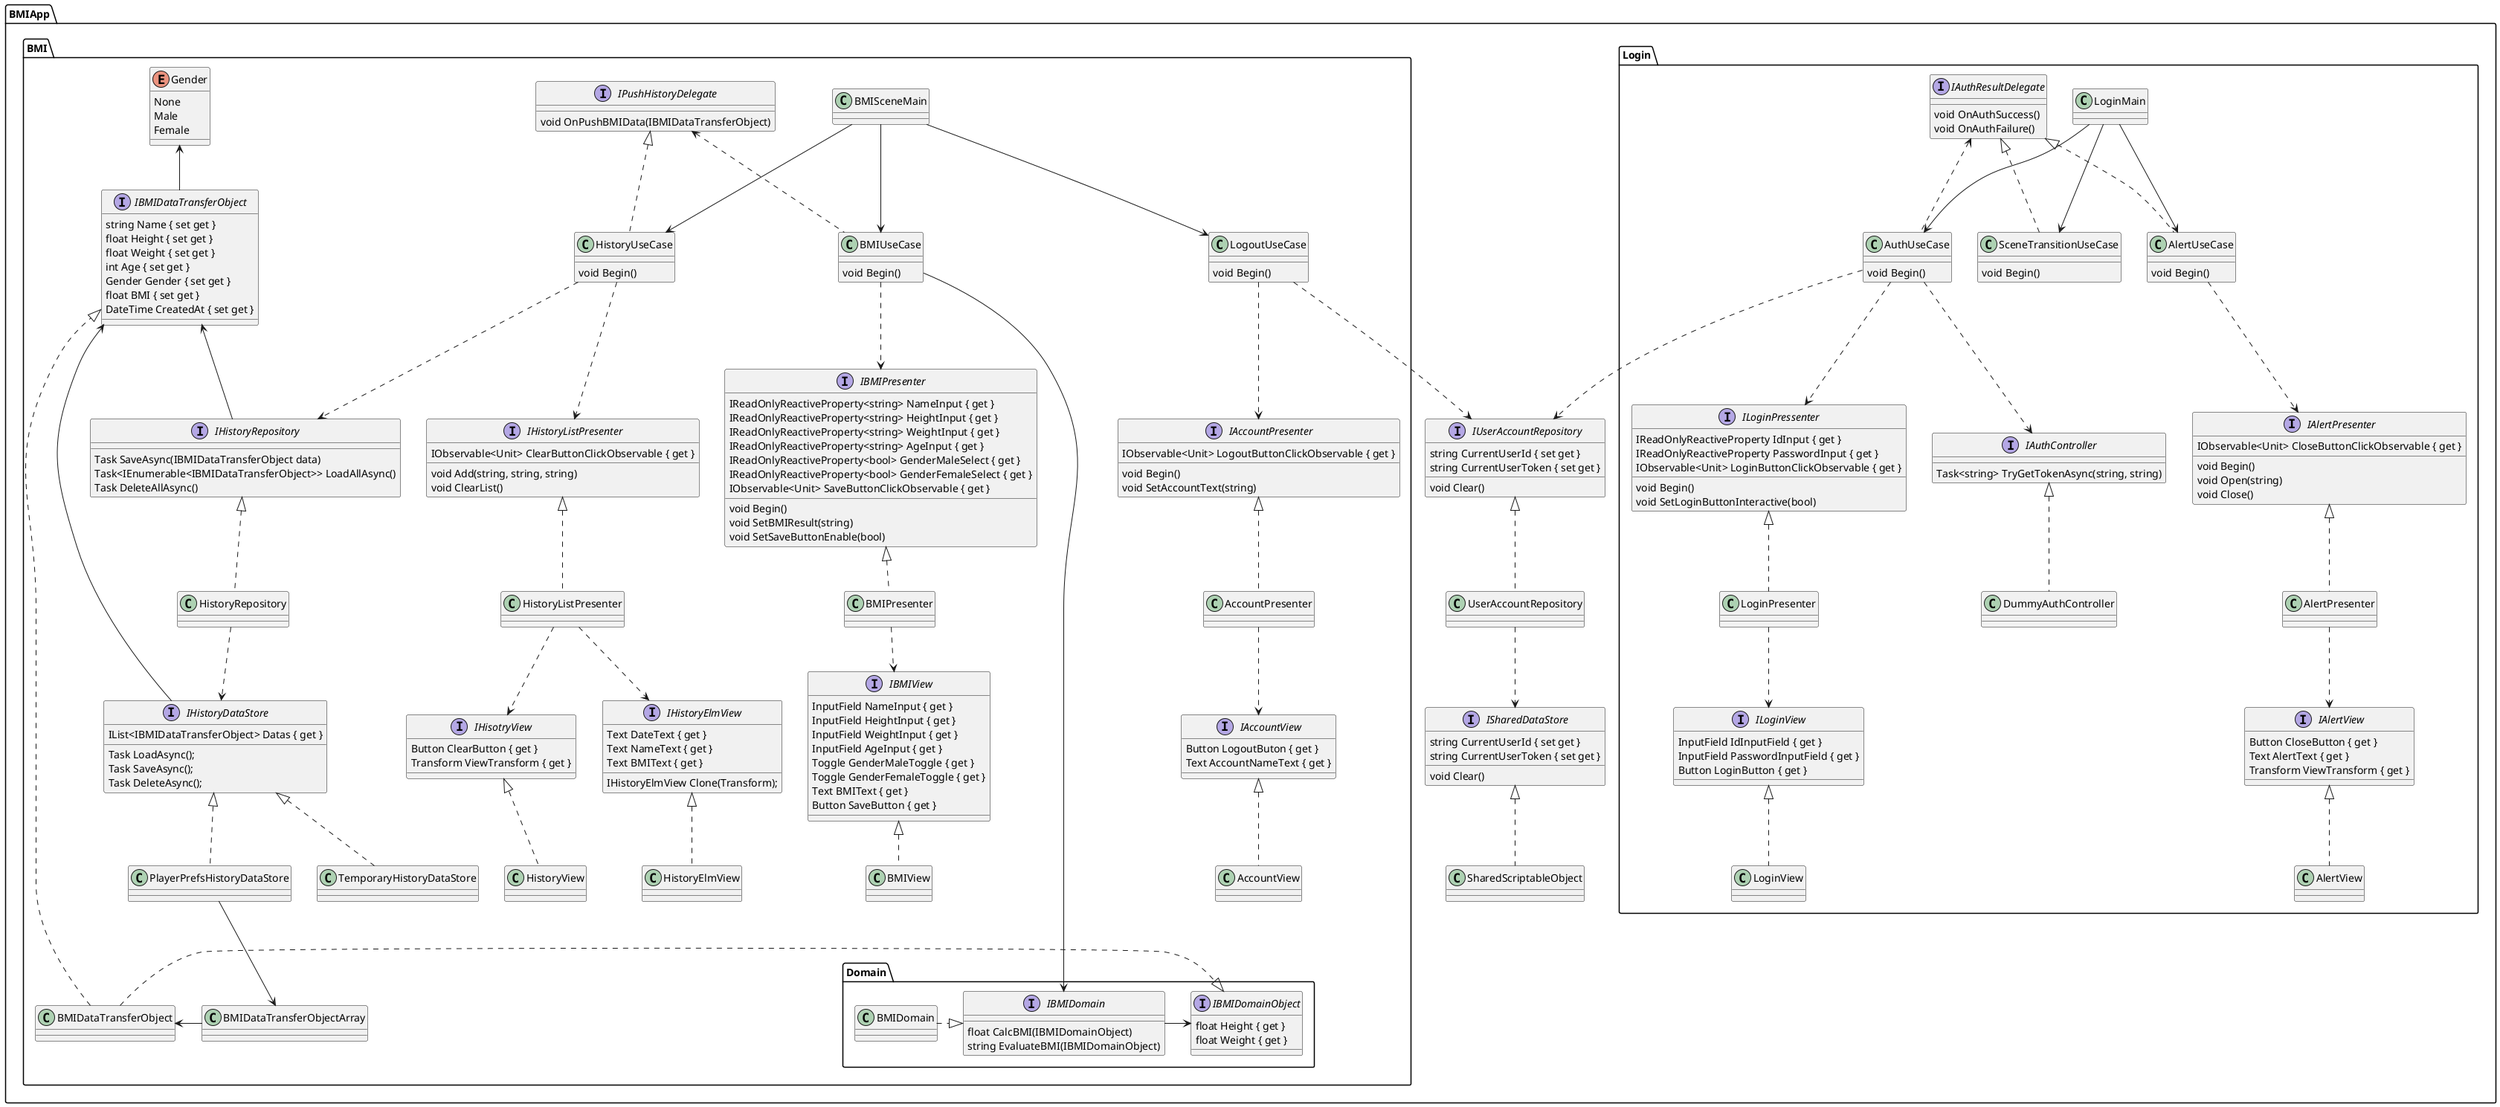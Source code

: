@startuml BMIAppArchitecture

package BMIApp {
    /'
    package CleanArchitecture {
        interface ISceneMain
        interface IUseCase {
            void Begin()
        }
        interface IPresenter
        interface IVew
        interface IRepostiroy
        interface IDataStore
        interface IController
        interface IEntity
    }
    '/
    package Login {
        class LoginMain
        class AuthUseCase {
            void Begin()
        }
        class AlertUseCase {
            void Begin()
        }
        class SceneTransitionUseCase {
            void Begin()
        }
        interface IAuthResultDelegate {
            void OnAuthSuccess()
            void OnAuthFailure()
        }
        interface IAuthController {
            Task<string> TryGetTokenAsync(string, string)
        }
        class DummyAuthController
        interface ILoginPressenter {
            IReadOnlyReactiveProperty IdInput { get }
            IReadOnlyReactiveProperty PasswordInput { get }
            IObservable<Unit> LoginButtonClickObservable { get }
            void Begin()
            void SetLoginButtonInteractive(bool)
        }
        class LoginPresenter
        interface ILoginView {
            InputField IdInputField { get }
            InputField PasswordInputField { get }
            Button LoginButton { get }
        }
        class LoginView
        interface IAlertPresenter {
            IObservable<Unit> CloseButtonClickObservable { get }
            void Begin()
            void Open(string)
            void Close()
        }
        class AlertPresenter
        interface IAlertView {
            Button CloseButton { get }
            Text AlertText { get }
            Transform ViewTransform { get }
        }
        class AlertView
    }
    package BMI {
        class BMISceneMain
        class BMIUseCase {
            void Begin()
        }
        class HistoryUseCase {
            void Begin()
        }
        class LogoutUseCase {
            void Begin()
        }
        interface IPushHistoryDelegate {
            void OnPushBMIData(IBMIDataTransferObject)
        }
        package Domain {
            interface IBMIDomainObject {
                float Height { get }
                float Weight { get }
            }
            interface IBMIDomain {
                float CalcBMI(IBMIDomainObject)
                string EvaluateBMI(IBMIDomainObject)
            }
            class BMIDomain
        }
        interface IBMIPresenter {
            IReadOnlyReactiveProperty<string> NameInput { get }
            IReadOnlyReactiveProperty<string> HeightInput { get }
            IReadOnlyReactiveProperty<string> WeightInput { get }
            IReadOnlyReactiveProperty<string> AgeInput { get }
            IReadOnlyReactiveProperty<bool> GenderMaleSelect { get }
            IReadOnlyReactiveProperty<bool> GenderFemaleSelect { get }
            IObservable<Unit> SaveButtonClickObservable { get }
            void Begin()
            void SetBMIResult(string)
            void SetSaveButtonEnable(bool)
        }
        class BMIPresenter
        interface IBMIView {
            InputField NameInput { get }
            InputField HeightInput { get }
            InputField WeightInput { get }
            InputField AgeInput { get }
            Toggle GenderMaleToggle { get }
            Toggle GenderFemaleToggle { get }
            Text BMIText { get }
            Button SaveButton { get }
        }
        class BMIView
        interface IHistoryListPresenter {
            IObservable<Unit> ClearButtonClickObservable { get }
            void Add(string, string, string)
            void ClearList()
        }
        class HistoryListPresenter
        interface IHisotryView {
            Button ClearButton { get }
            Transform ViewTransform { get }
        }
        class HistoryView
        interface IHistoryElmView {
            Text DateText { get }
            Text NameText { get }
            Text BMIText { get }
            IHistoryElmView Clone(Transform);
        }
        class HistoryElmView
        interface IAccountPresenter {
            void Begin()
            IObservable<Unit> LogoutButtonClickObservable { get }
            void SetAccountText(string)
        }
        class AccountPresenter
        interface IAccountView {
            Button LogoutButon { get }
            Text AccountNameText { get }
        }
        class AccountView
        enum Gender {
            None
            Male
            Female
        }
        interface IBMIDataTransferObject {
            string Name { set get }
            float Height { set get }
            float Weight { set get }
            int Age { set get }
            Gender Gender { set get }
            float BMI { set get }
            DateTime CreatedAt { set get }
        }
        class BMIDataTransferObject
        class BMIDataTransferObjectArray
        interface IHistoryRepository {
            Task SaveAsync(IBMIDataTransferObject data)
            Task<IEnumerable<IBMIDataTransferObject>> LoadAllAsync()
            Task DeleteAllAsync()
        }
        class HistoryRepository
        interface IHistoryDataStore {
            IList<IBMIDataTransferObject> Datas { get }
            Task LoadAsync();
            Task SaveAsync();
            Task DeleteAsync();
        }
        class PlayerPrefsHistoryDataStore
        class TemporaryHistoryDataStore
    }

    interface IUserAccountRepository {
        string CurrentUserId { set get }
        string CurrentUserToken { set get }
        void Clear()
    }
    class UserAccountRepository
    interface ISharedDataStore {
        string CurrentUserId { set get }
        string CurrentUserToken { set get }
        void Clear()
    }
    class SharedScriptableObject
}

'' ログインシーン
LoginMain -down-> AuthUseCase
LoginMain -down-> AlertUseCase
LoginMain -down-> SceneTransitionUseCase

AuthUseCase .down.> ILoginPressenter
AuthUseCase .up.> IAuthResultDelegate
LoginPresenter .up.|> ILoginPressenter
LoginPresenter .down.> ILoginView
AuthUseCase .down.> IUserAccountRepository
LoginView .up.|> ILoginView
UserAccountRepository .up.|> IUserAccountRepository
SharedScriptableObject .up.|> ISharedDataStore
UserAccountRepository .down.> ISharedDataStore
AuthUseCase .down.> IAuthController
DummyAuthController .up.|> IAuthController

AlertUseCase .down.> IAlertPresenter
AlertUseCase .up.|> IAuthResultDelegate
AlertPresenter .up.|> IAlertPresenter
AlertView .up.|> IAlertView
AlertPresenter .down.> IAlertView

SceneTransitionUseCase .up.|> IAuthResultDelegate

'' BMIシーン
BMISceneMain -down-> BMIUseCase
BMISceneMain -down-> HistoryUseCase
BMISceneMain -down-> LogoutUseCase

BMIDomain .|> IBMIDomain
IBMIDomain -> IBMIDomainObject
BMIUseCase -> IBMIDomain
BMIDataTransferObject .|> IBMIDomainObject

IBMIDataTransferObject -up-> Gender
BMIDataTransferObject .down.|> IBMIDataTransferObject
IHistoryDataStore -up-> IBMIDataTransferObject
IHistoryRepository -up-> IBMIDataTransferObject
BMIDataTransferObjectArray -right-> BMIDataTransferObject
PlayerPrefsHistoryDataStore ---> BMIDataTransferObjectArray

BMIUseCase .up.> IPushHistoryDelegate
BMIUseCase .down.> IBMIPresenter
BMIPresenter .up.|> IBMIPresenter
BMIPresenter .down.> IBMIView
BMIView .up.|> IBMIView

HistoryUseCase .up.|> IPushHistoryDelegate
HistoryUseCase .down.> IHistoryListPresenter
HistoryListPresenter .up.|> IHistoryListPresenter
HistoryListPresenter .down.> IHisotryView
HistoryListPresenter .down.> IHistoryElmView
HistoryView .up.|> IHisotryView
HistoryElmView .up.|> IHistoryElmView
HistoryUseCase .down.> IHistoryRepository
HistoryRepository .up.|> IHistoryRepository
HistoryRepository .down.> IHistoryDataStore
TemporaryHistoryDataStore .up.|> IHistoryDataStore
PlayerPrefsHistoryDataStore .up.|> IHistoryDataStore

LogoutUseCase .down.> IUserAccountRepository
LogoutUseCase .down.> IAccountPresenter
AccountPresenter .up.|> IAccountPresenter
AccountPresenter .down.> IAccountView
AccountView .up.|> IAccountView

IAccountPresenter -[hidden]left-> IHistoryRepository
BMISceneMain -[hidden]right-> IBMIDataTransferObject
BMISceneMain -[hidden]right-> IBMIDomain
@enduml
